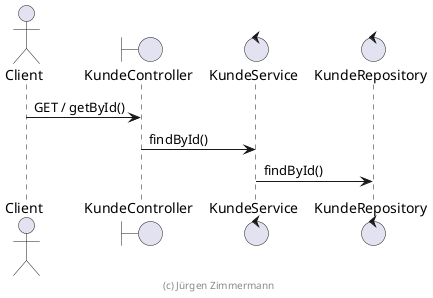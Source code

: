 ' Copyright (C) 2023 - present Juergen Zimmermann, Hochschule Karlsruhe
'
' This program is free software: you can redistribute it and/or modify
' it under the terms of the GNU General Public License as published by
' the Free Software Foundation, either version 3 of the License, or
' (at your option) any later version.
'
' This program is distributed in the hope that it will be useful,
' but WITHOUT ANY WARRANTY; without even the implied warranty of
' MERCHANTABILITY or FITNESS FOR A PARTICULAR PURPOSE.  See the
' GNU General Public License for more details.
'
' You should have received a copy of the GNU General Public License
' along with this program.  If not, see <https://www.gnu.org/licenses/>.
@startuml Sequenzdiagramm

actor Client

boundary KundeController
control KundeService
control KundeRepository

Client -> KundeController : GET / getById()
KundeController -> KundeService: findById()
KundeService -> KundeRepository: findById()

footer (c) Jürgen Zimmermann

@enduml
